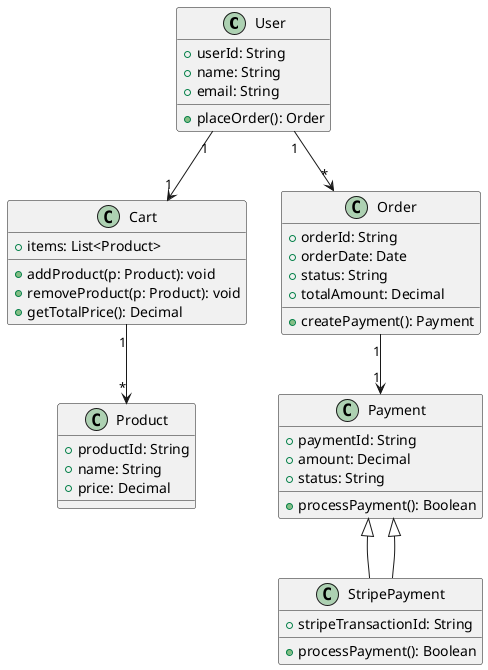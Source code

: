 @startuml class_0.2

class User {
  +userId: String
  +name: String
  +email: String
  +placeOrder(): Order
}

class Product {
  +productId: String
  +name: String
  +price: Decimal
}

class Cart {
  +items: List<Product>
  +addProduct(p: Product): void
  +removeProduct(p: Product): void
  +getTotalPrice(): Decimal
}

class Order {
  +orderId: String
  +orderDate: Date
  +status: String
  +totalAmount: Decimal
  +createPayment(): Payment
}

class Payment {
  +paymentId: String
  +amount: Decimal
  +status: String
  +processPayment(): Boolean
}

class StripePayment extends Payment {
  +stripeTransactionId: String
  +processPayment(): Boolean
}

User "1" --> "1" Cart
Cart "1" --> "*" Product
User "1" --> "*" Order
Order "1" --> "1" Payment
Payment <|-- StripePayment

@enduml
